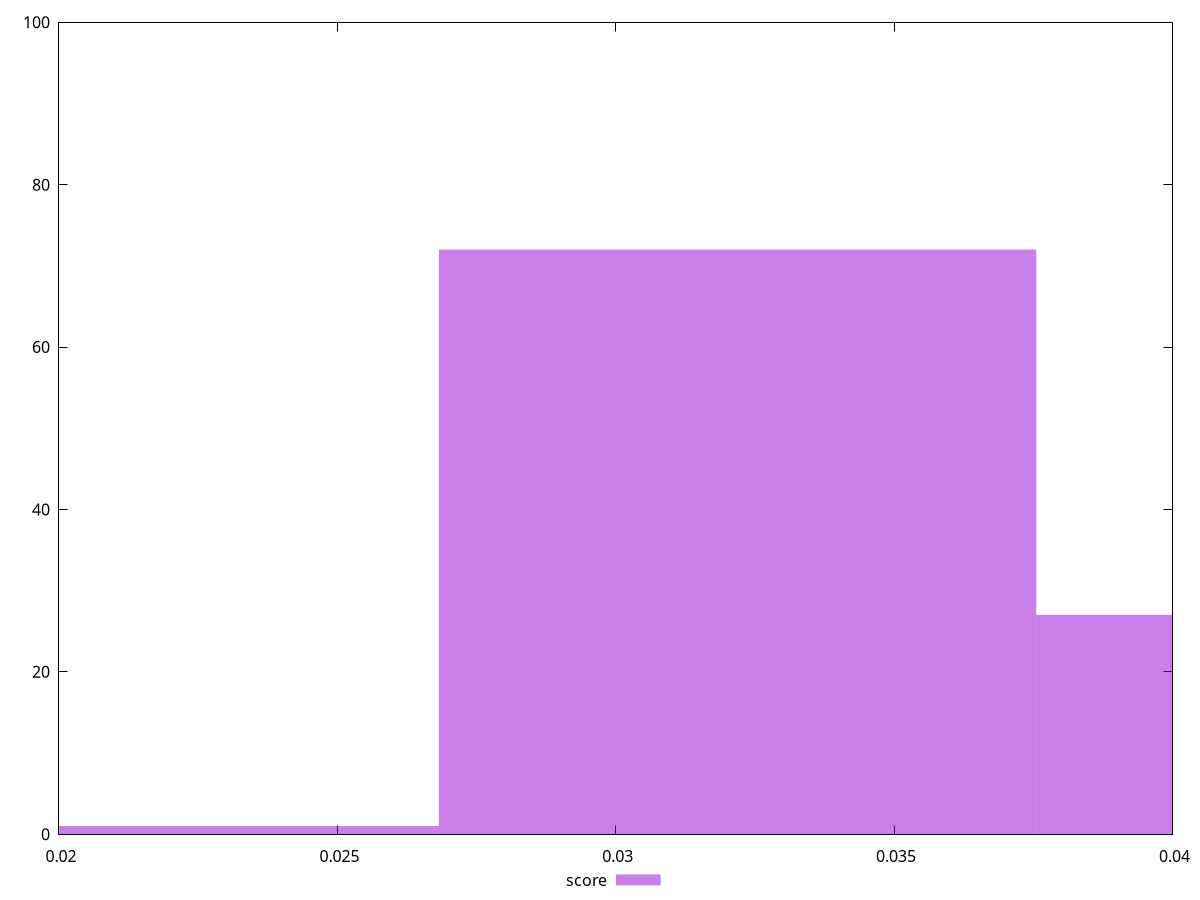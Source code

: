reset

$score <<EOF
0.04291737391171192 27
0.032188030433783946 72
0.02145868695585596 1
EOF

set key outside below
set boxwidth 0.01072934347792798
set xrange [0.02:0.04]
set yrange [0:100]
set trange [0:100]
set style fill transparent solid 0.5 noborder
set terminal svg size 640, 490 enhanced background rgb 'white'
set output "report_00018_2021-02-10T15-25-16.877Z/largest-contentful-paint/samples/pages+cached+noadtech/score/histogram.svg"

plot $score title "score" with boxes

reset
